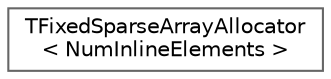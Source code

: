 digraph "Graphical Class Hierarchy"
{
 // INTERACTIVE_SVG=YES
 // LATEX_PDF_SIZE
  bgcolor="transparent";
  edge [fontname=Helvetica,fontsize=10,labelfontname=Helvetica,labelfontsize=10];
  node [fontname=Helvetica,fontsize=10,shape=box,height=0.2,width=0.4];
  rankdir="LR";
  Node0 [id="Node000000",label="TFixedSparseArrayAllocator\l\< NumInlineElements \>",height=0.2,width=0.4,color="grey40", fillcolor="white", style="filled",URL="$d9/d93/classTFixedSparseArrayAllocator.html",tooltip="An inline sparse array allocator that doesn't have any secondary storage."];
}
